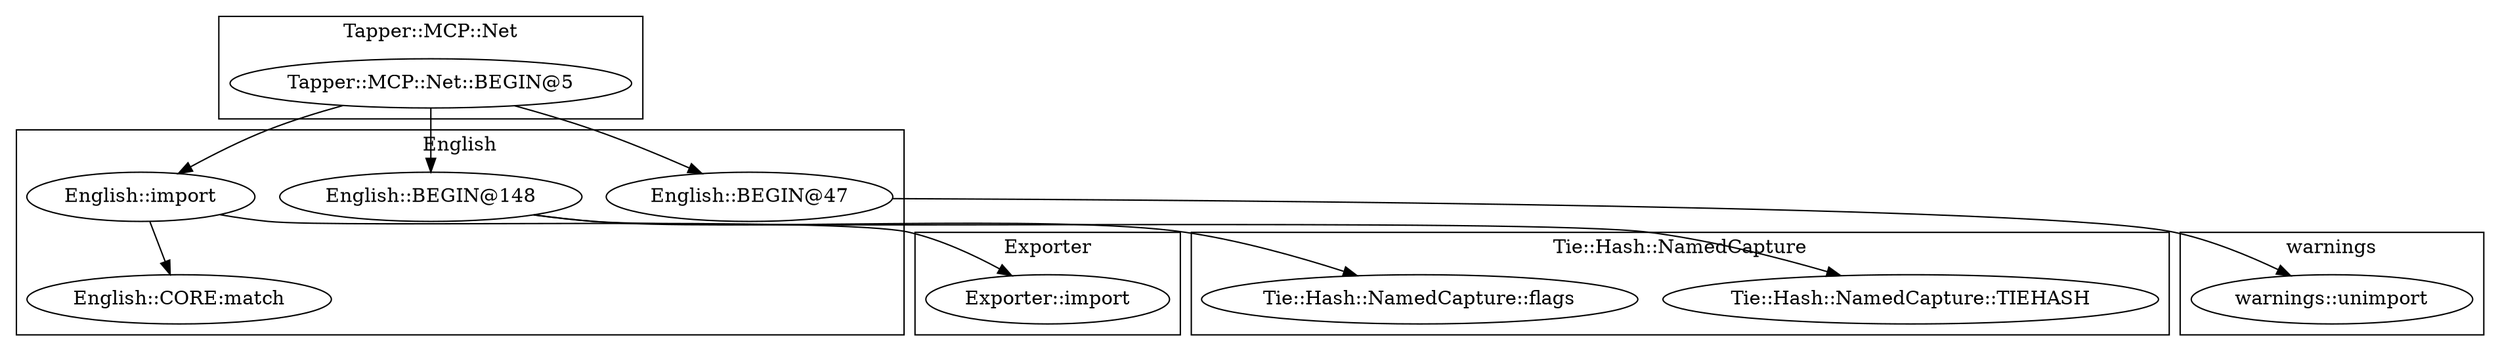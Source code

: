 digraph {
graph [overlap=false]
subgraph cluster_Tapper_MCP_Net {
	label="Tapper::MCP::Net";
	"Tapper::MCP::Net::BEGIN@5";
}
subgraph cluster_Exporter {
	label="Exporter";
	"Exporter::import";
}
subgraph cluster_warnings {
	label="warnings";
	"warnings::unimport";
}
subgraph cluster_English {
	label="English";
	"English::import";
	"English::CORE:match";
	"English::BEGIN@148";
	"English::BEGIN@47";
}
subgraph cluster_Tie_Hash_NamedCapture {
	label="Tie::Hash::NamedCapture";
	"Tie::Hash::NamedCapture::TIEHASH";
	"Tie::Hash::NamedCapture::flags";
}
"English::import" -> "Exporter::import";
"Tapper::MCP::Net::BEGIN@5" -> "English::BEGIN@148";
"English::import" -> "English::CORE:match";
"English::BEGIN@148" -> "Tie::Hash::NamedCapture::flags";
"English::BEGIN@47" -> "warnings::unimport";
"Tapper::MCP::Net::BEGIN@5" -> "English::BEGIN@47";
"English::BEGIN@148" -> "Tie::Hash::NamedCapture::TIEHASH";
"Tapper::MCP::Net::BEGIN@5" -> "English::import";
}
